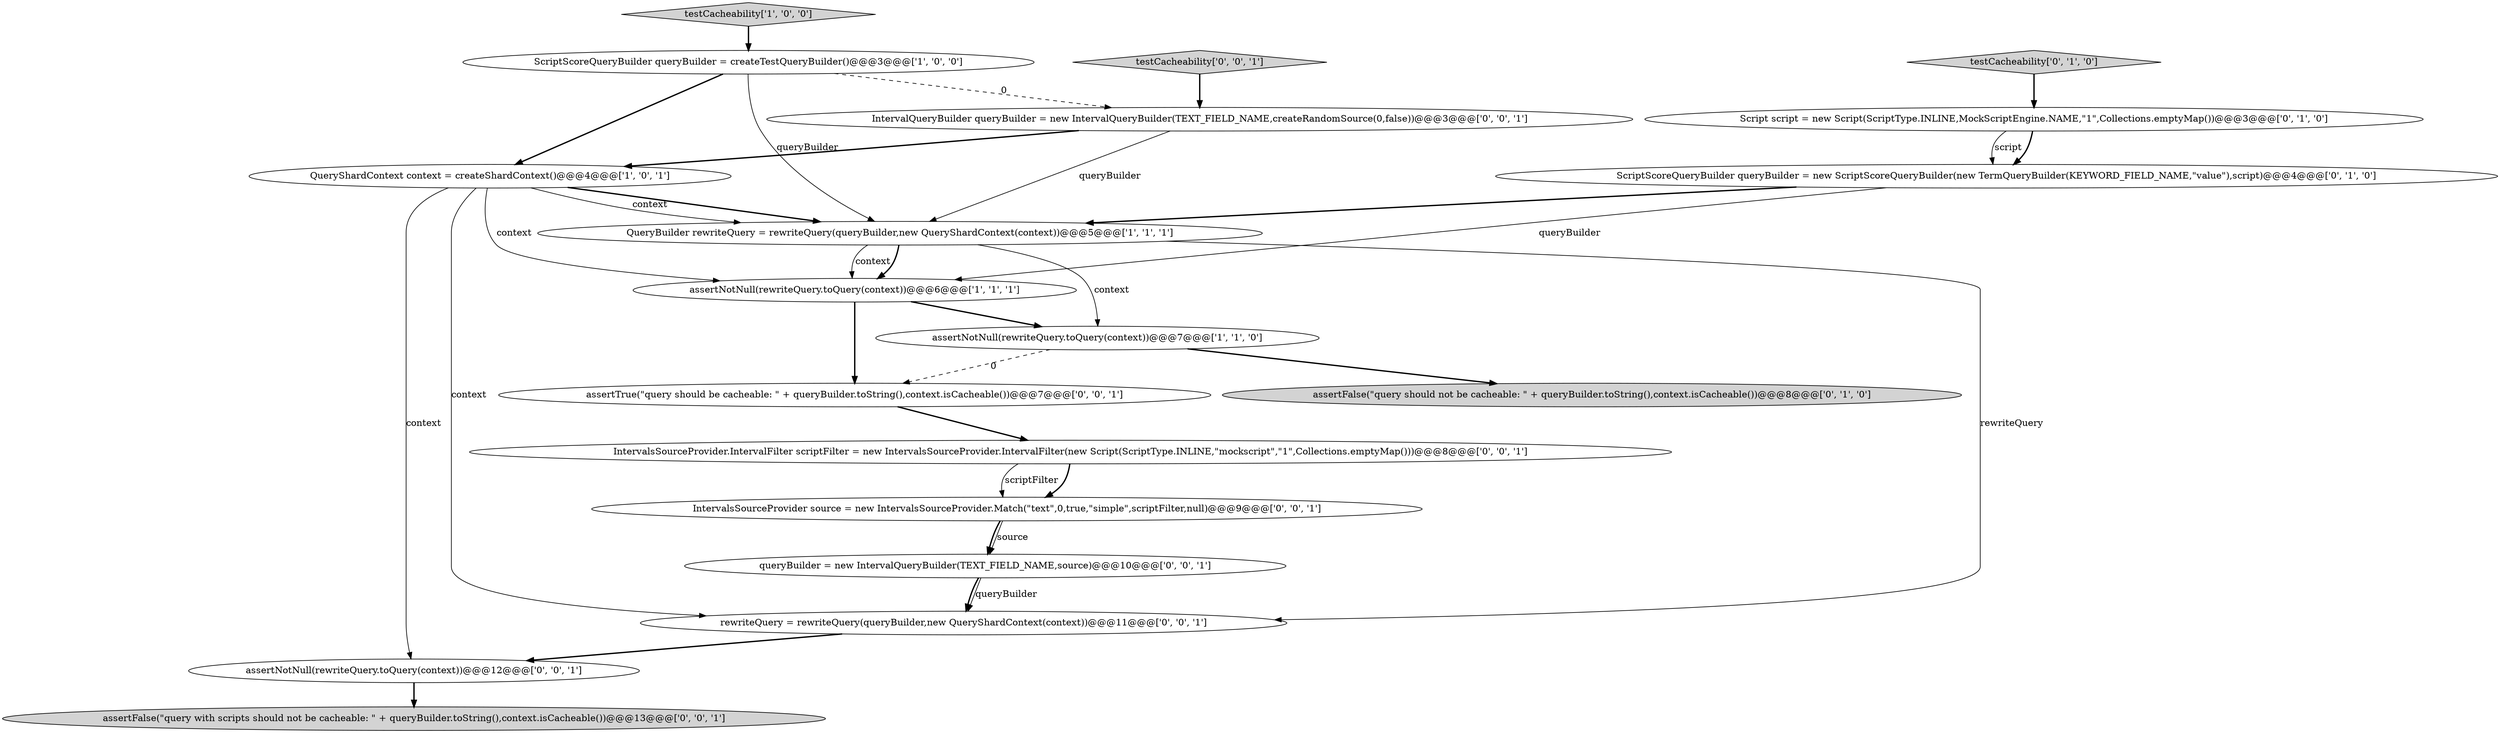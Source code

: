 digraph {
18 [style = filled, label = "testCacheability['0', '0', '1']", fillcolor = lightgray, shape = diamond image = "AAA0AAABBB3BBB"];
2 [style = filled, label = "ScriptScoreQueryBuilder queryBuilder = createTestQueryBuilder()@@@3@@@['1', '0', '0']", fillcolor = white, shape = ellipse image = "AAA0AAABBB1BBB"];
5 [style = filled, label = "assertNotNull(rewriteQuery.toQuery(context))@@@7@@@['1', '1', '0']", fillcolor = white, shape = ellipse image = "AAA0AAABBB1BBB"];
13 [style = filled, label = "assertTrue(\"query should be cacheable: \" + queryBuilder.toString(),context.isCacheable())@@@7@@@['0', '0', '1']", fillcolor = white, shape = ellipse image = "AAA0AAABBB3BBB"];
10 [style = filled, label = "rewriteQuery = rewriteQuery(queryBuilder,new QueryShardContext(context))@@@11@@@['0', '0', '1']", fillcolor = white, shape = ellipse image = "AAA0AAABBB3BBB"];
7 [style = filled, label = "testCacheability['0', '1', '0']", fillcolor = lightgray, shape = diamond image = "AAA0AAABBB2BBB"];
9 [style = filled, label = "ScriptScoreQueryBuilder queryBuilder = new ScriptScoreQueryBuilder(new TermQueryBuilder(KEYWORD_FIELD_NAME,\"value\"),script)@@@4@@@['0', '1', '0']", fillcolor = white, shape = ellipse image = "AAA1AAABBB2BBB"];
15 [style = filled, label = "assertFalse(\"query with scripts should not be cacheable: \" + queryBuilder.toString(),context.isCacheable())@@@13@@@['0', '0', '1']", fillcolor = lightgray, shape = ellipse image = "AAA0AAABBB3BBB"];
17 [style = filled, label = "queryBuilder = new IntervalQueryBuilder(TEXT_FIELD_NAME,source)@@@10@@@['0', '0', '1']", fillcolor = white, shape = ellipse image = "AAA0AAABBB3BBB"];
16 [style = filled, label = "IntervalQueryBuilder queryBuilder = new IntervalQueryBuilder(TEXT_FIELD_NAME,createRandomSource(0,false))@@@3@@@['0', '0', '1']", fillcolor = white, shape = ellipse image = "AAA0AAABBB3BBB"];
6 [style = filled, label = "assertFalse(\"query should not be cacheable: \" + queryBuilder.toString(),context.isCacheable())@@@8@@@['0', '1', '0']", fillcolor = lightgray, shape = ellipse image = "AAA0AAABBB2BBB"];
4 [style = filled, label = "testCacheability['1', '0', '0']", fillcolor = lightgray, shape = diamond image = "AAA0AAABBB1BBB"];
1 [style = filled, label = "QueryShardContext context = createShardContext()@@@4@@@['1', '0', '1']", fillcolor = white, shape = ellipse image = "AAA0AAABBB1BBB"];
14 [style = filled, label = "IntervalsSourceProvider.IntervalFilter scriptFilter = new IntervalsSourceProvider.IntervalFilter(new Script(ScriptType.INLINE,\"mockscript\",\"1\",Collections.emptyMap()))@@@8@@@['0', '0', '1']", fillcolor = white, shape = ellipse image = "AAA0AAABBB3BBB"];
12 [style = filled, label = "IntervalsSourceProvider source = new IntervalsSourceProvider.Match(\"text\",0,true,\"simple\",scriptFilter,null)@@@9@@@['0', '0', '1']", fillcolor = white, shape = ellipse image = "AAA0AAABBB3BBB"];
11 [style = filled, label = "assertNotNull(rewriteQuery.toQuery(context))@@@12@@@['0', '0', '1']", fillcolor = white, shape = ellipse image = "AAA0AAABBB3BBB"];
0 [style = filled, label = "assertNotNull(rewriteQuery.toQuery(context))@@@6@@@['1', '1', '1']", fillcolor = white, shape = ellipse image = "AAA0AAABBB1BBB"];
3 [style = filled, label = "QueryBuilder rewriteQuery = rewriteQuery(queryBuilder,new QueryShardContext(context))@@@5@@@['1', '1', '1']", fillcolor = white, shape = ellipse image = "AAA0AAABBB1BBB"];
8 [style = filled, label = "Script script = new Script(ScriptType.INLINE,MockScriptEngine.NAME,\"1\",Collections.emptyMap())@@@3@@@['0', '1', '0']", fillcolor = white, shape = ellipse image = "AAA0AAABBB2BBB"];
16->3 [style = solid, label="queryBuilder"];
7->8 [style = bold, label=""];
8->9 [style = bold, label=""];
5->13 [style = dashed, label="0"];
1->10 [style = solid, label="context"];
9->3 [style = bold, label=""];
14->12 [style = bold, label=""];
10->11 [style = bold, label=""];
11->15 [style = bold, label=""];
3->5 [style = solid, label="context"];
0->13 [style = bold, label=""];
4->2 [style = bold, label=""];
3->0 [style = solid, label="context"];
2->16 [style = dashed, label="0"];
12->17 [style = solid, label="source"];
1->3 [style = bold, label=""];
12->17 [style = bold, label=""];
16->1 [style = bold, label=""];
1->3 [style = solid, label="context"];
14->12 [style = solid, label="scriptFilter"];
17->10 [style = solid, label="queryBuilder"];
3->0 [style = bold, label=""];
2->1 [style = bold, label=""];
1->11 [style = solid, label="context"];
18->16 [style = bold, label=""];
0->5 [style = bold, label=""];
1->0 [style = solid, label="context"];
13->14 [style = bold, label=""];
2->3 [style = solid, label="queryBuilder"];
8->9 [style = solid, label="script"];
9->0 [style = solid, label="queryBuilder"];
3->10 [style = solid, label="rewriteQuery"];
17->10 [style = bold, label=""];
5->6 [style = bold, label=""];
}

